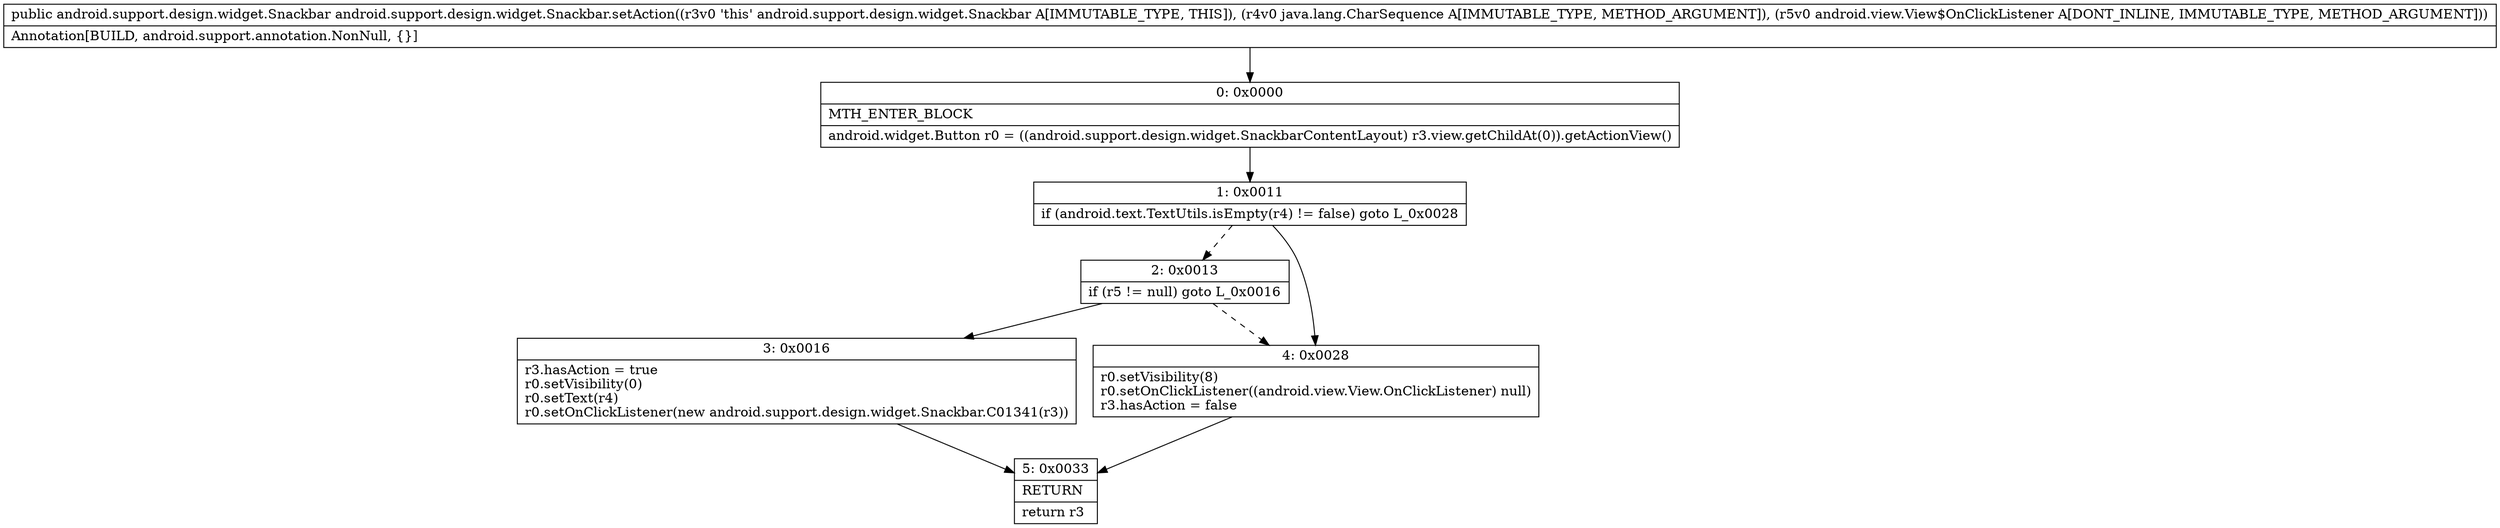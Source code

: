 digraph "CFG forandroid.support.design.widget.Snackbar.setAction(Ljava\/lang\/CharSequence;Landroid\/view\/View$OnClickListener;)Landroid\/support\/design\/widget\/Snackbar;" {
Node_0 [shape=record,label="{0\:\ 0x0000|MTH_ENTER_BLOCK\l|android.widget.Button r0 = ((android.support.design.widget.SnackbarContentLayout) r3.view.getChildAt(0)).getActionView()\l}"];
Node_1 [shape=record,label="{1\:\ 0x0011|if (android.text.TextUtils.isEmpty(r4) != false) goto L_0x0028\l}"];
Node_2 [shape=record,label="{2\:\ 0x0013|if (r5 != null) goto L_0x0016\l}"];
Node_3 [shape=record,label="{3\:\ 0x0016|r3.hasAction = true\lr0.setVisibility(0)\lr0.setText(r4)\lr0.setOnClickListener(new android.support.design.widget.Snackbar.C01341(r3))\l}"];
Node_4 [shape=record,label="{4\:\ 0x0028|r0.setVisibility(8)\lr0.setOnClickListener((android.view.View.OnClickListener) null)\lr3.hasAction = false\l}"];
Node_5 [shape=record,label="{5\:\ 0x0033|RETURN\l|return r3\l}"];
MethodNode[shape=record,label="{public android.support.design.widget.Snackbar android.support.design.widget.Snackbar.setAction((r3v0 'this' android.support.design.widget.Snackbar A[IMMUTABLE_TYPE, THIS]), (r4v0 java.lang.CharSequence A[IMMUTABLE_TYPE, METHOD_ARGUMENT]), (r5v0 android.view.View$OnClickListener A[DONT_INLINE, IMMUTABLE_TYPE, METHOD_ARGUMENT]))  | Annotation[BUILD, android.support.annotation.NonNull, \{\}]\l}"];
MethodNode -> Node_0;
Node_0 -> Node_1;
Node_1 -> Node_2[style=dashed];
Node_1 -> Node_4;
Node_2 -> Node_3;
Node_2 -> Node_4[style=dashed];
Node_3 -> Node_5;
Node_4 -> Node_5;
}

